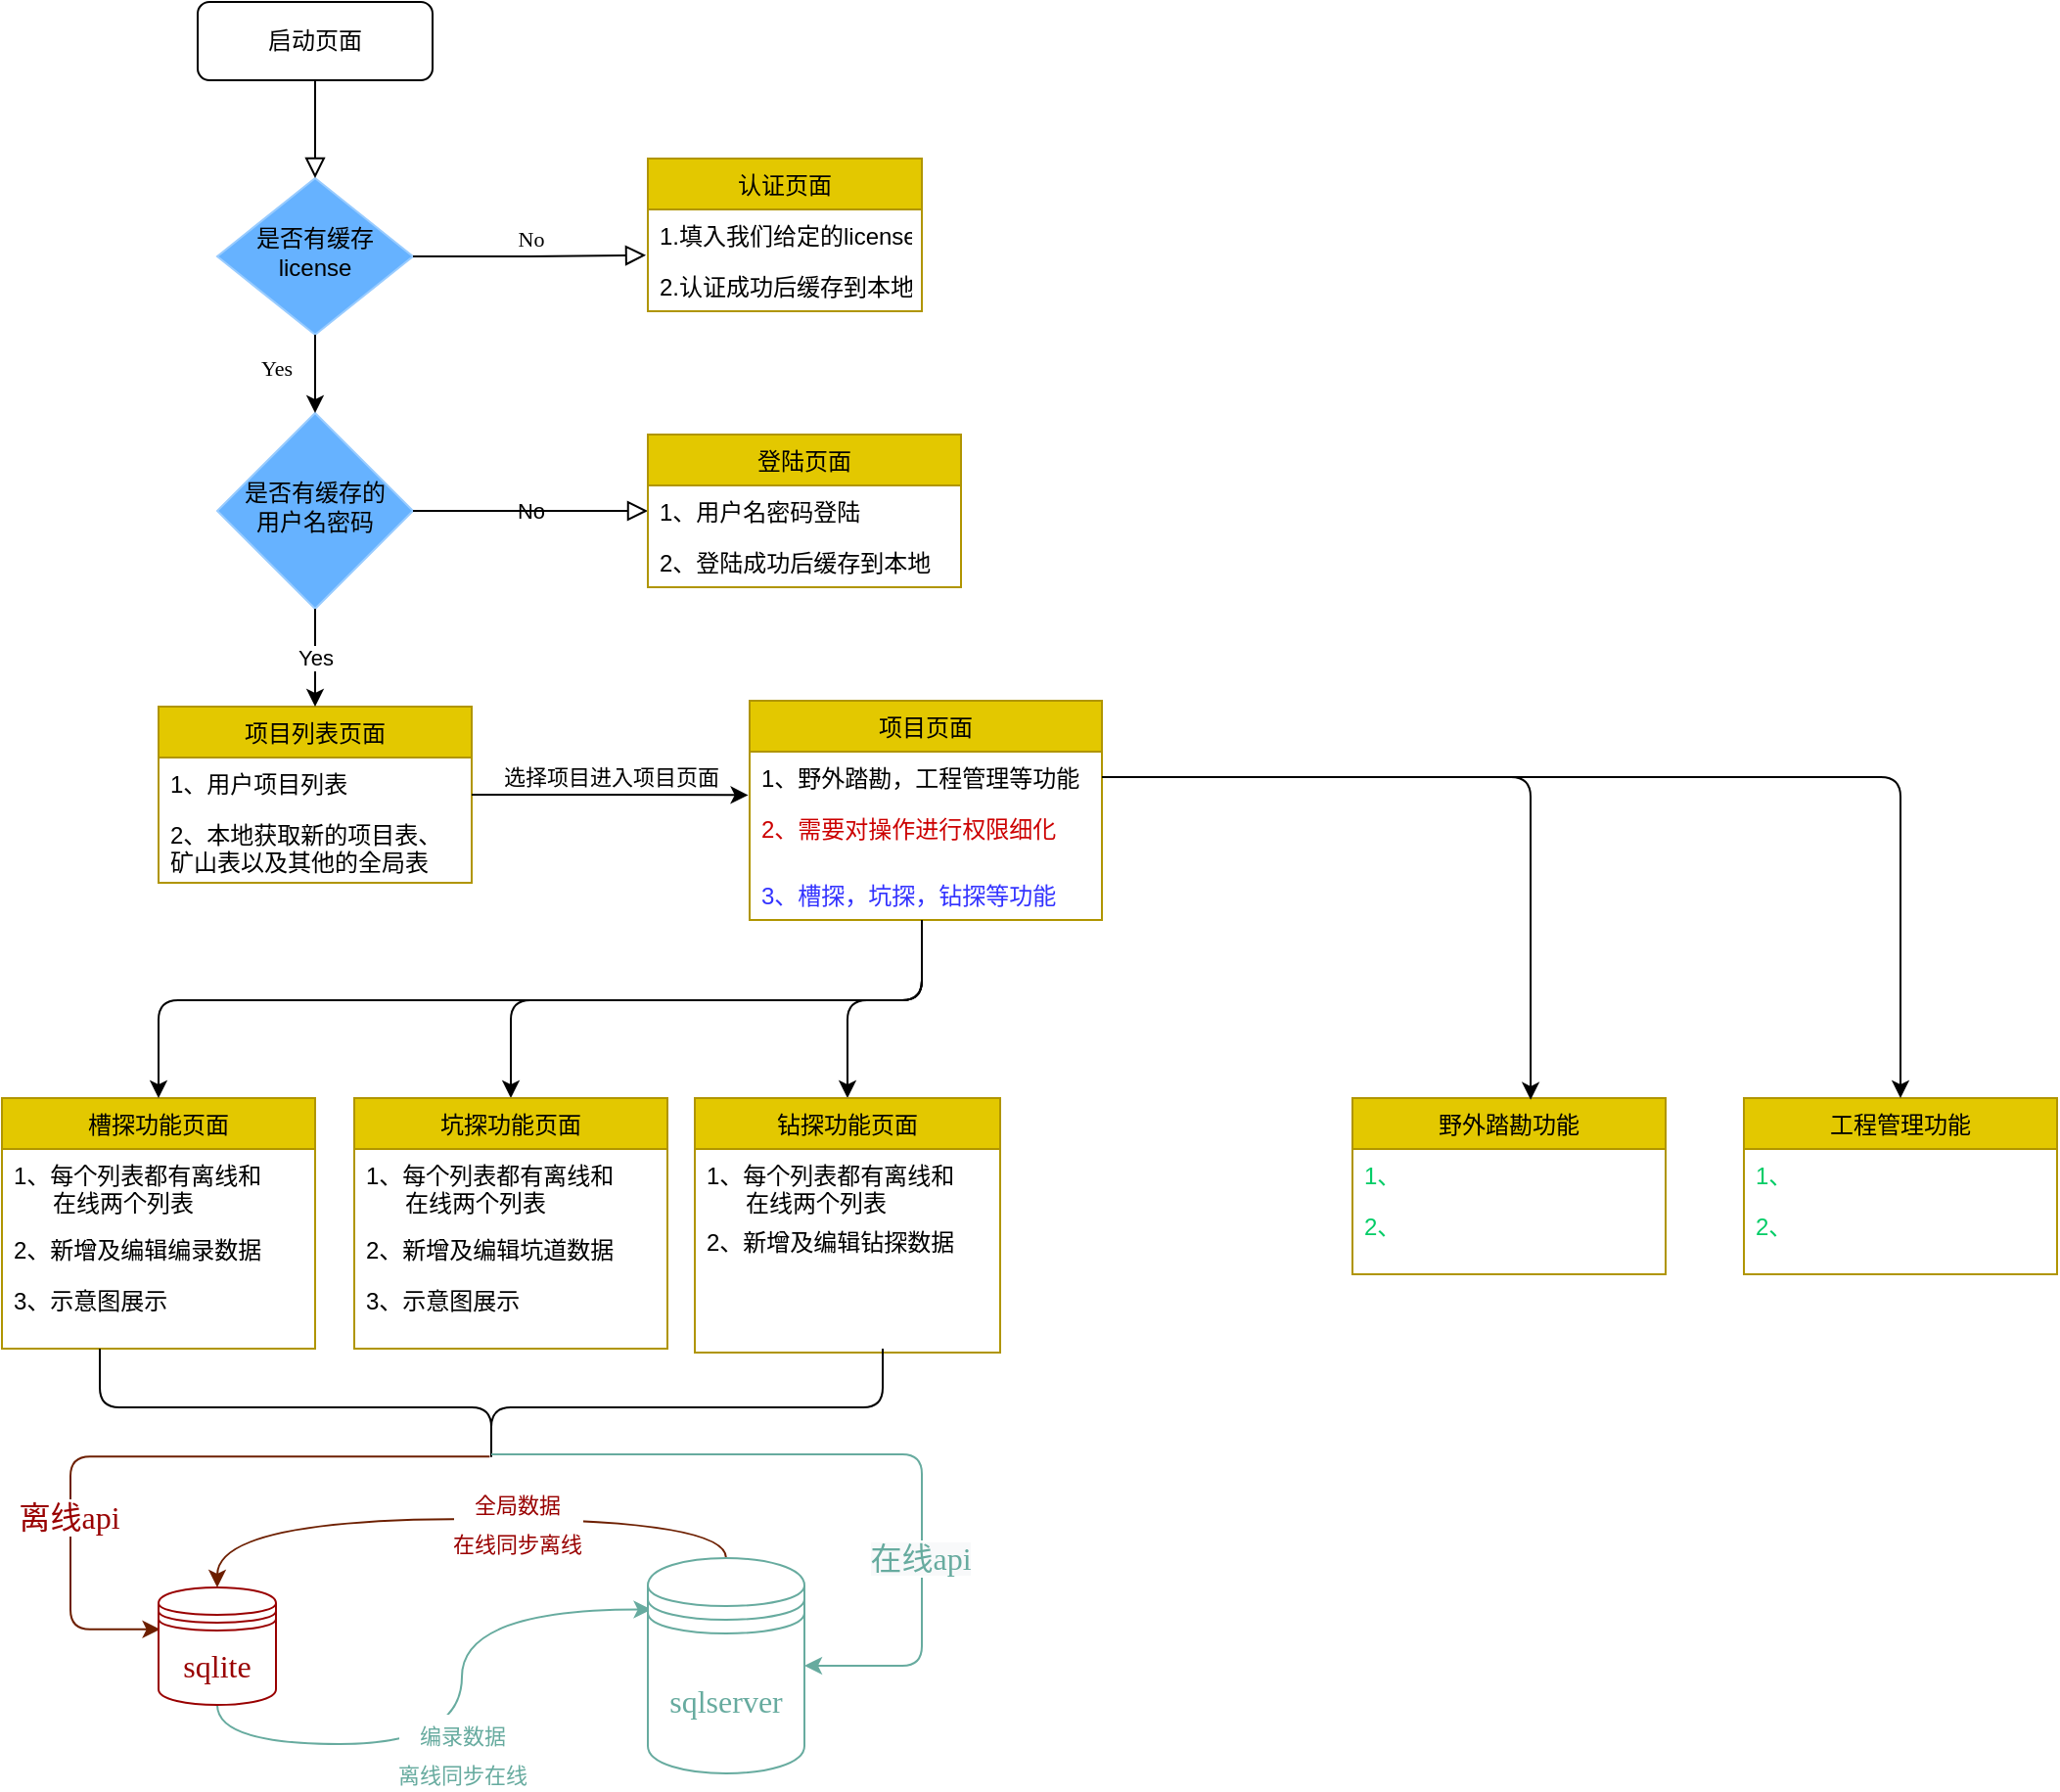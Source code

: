 <mxfile version="14.9.8" type="github">
  <diagram id="C5RBs43oDa-KdzZeNtuy" name="Page-1">
    <mxGraphModel dx="2214" dy="1182" grid="1" gridSize="10" guides="1" tooltips="1" connect="1" arrows="1" fold="1" page="1" pageScale="1" pageWidth="827" pageHeight="1169" math="0" shadow="0">
      <root>
        <mxCell id="WIyWlLk6GJQsqaUBKTNV-0" />
        <mxCell id="WIyWlLk6GJQsqaUBKTNV-1" parent="WIyWlLk6GJQsqaUBKTNV-0" />
        <mxCell id="WIyWlLk6GJQsqaUBKTNV-3" value="启动页面" style="rounded=1;whiteSpace=wrap;html=1;fontSize=12;glass=0;strokeWidth=1;shadow=0;" parent="WIyWlLk6GJQsqaUBKTNV-1" vertex="1">
          <mxGeometry x="160" y="80" width="120" height="40" as="geometry" />
        </mxCell>
        <mxCell id="WIyWlLk6GJQsqaUBKTNV-6" value="是否有缓存license" style="rhombus;whiteSpace=wrap;html=1;shadow=0;fontFamily=Helvetica;fontSize=12;align=center;strokeWidth=1;spacing=6;spacingTop=-4;strokeColor=#99CCFF;fillColor=#66B2FF;" parent="WIyWlLk6GJQsqaUBKTNV-1" vertex="1">
          <mxGeometry x="170" y="170" width="100" height="80" as="geometry" />
        </mxCell>
        <mxCell id="WIyWlLk6GJQsqaUBKTNV-2" value="" style="rounded=0;html=1;jettySize=auto;orthogonalLoop=1;fontSize=11;endArrow=block;endFill=0;endSize=8;strokeWidth=1;shadow=0;labelBackgroundColor=none;edgeStyle=orthogonalEdgeStyle;" parent="WIyWlLk6GJQsqaUBKTNV-1" source="WIyWlLk6GJQsqaUBKTNV-3" target="WIyWlLk6GJQsqaUBKTNV-6" edge="1">
          <mxGeometry x="140" y="80" as="geometry" />
        </mxCell>
        <mxCell id="s53GaADTymucV1CLrys7-7" value="是否有缓存的&lt;br&gt;用户名密码" style="rhombus;whiteSpace=wrap;html=1;shadow=0;fontFamily=Helvetica;fontSize=12;align=center;strokeWidth=1;spacing=6;spacingTop=-4;strokeColor=#99CCFF;fillColor=#66B2FF;" vertex="1" parent="WIyWlLk6GJQsqaUBKTNV-1">
          <mxGeometry x="170" y="290" width="100" height="100" as="geometry" />
        </mxCell>
        <mxCell id="s53GaADTymucV1CLrys7-15" style="edgeStyle=orthogonalEdgeStyle;rounded=0;orthogonalLoop=1;jettySize=auto;html=1;exitX=0.5;exitY=1;exitDx=0;exitDy=0;fontStyle=0;labelBorderColor=#000000;" edge="1" parent="WIyWlLk6GJQsqaUBKTNV-1" source="WIyWlLk6GJQsqaUBKTNV-6" target="s53GaADTymucV1CLrys7-7">
          <mxGeometry x="140" y="80" as="geometry" />
        </mxCell>
        <mxCell id="s53GaADTymucV1CLrys7-47" value="Yes" style="edgeLabel;html=1;align=center;verticalAlign=middle;resizable=0;points=[];fontFamily=Verdana;" vertex="1" connectable="0" parent="s53GaADTymucV1CLrys7-15">
          <mxGeometry x="-0.184" relative="1" as="geometry">
            <mxPoint x="-20" as="offset" />
          </mxGeometry>
        </mxCell>
        <mxCell id="s53GaADTymucV1CLrys7-10" value="No" style="edgeStyle=orthogonalEdgeStyle;rounded=0;html=1;jettySize=auto;orthogonalLoop=1;fontSize=11;endArrow=block;endFill=0;endSize=8;strokeWidth=1;shadow=0;labelBackgroundColor=none;entryX=0;entryY=0.5;entryDx=0;entryDy=0;" edge="1" target="s53GaADTymucV1CLrys7-27" parent="WIyWlLk6GJQsqaUBKTNV-1" source="s53GaADTymucV1CLrys7-7">
          <mxGeometry x="140" y="80" as="geometry">
            <mxPoint as="offset" />
            <mxPoint x="270" y="340" as="sourcePoint" />
            <mxPoint x="420" y="330" as="targetPoint" />
          </mxGeometry>
        </mxCell>
        <mxCell id="s53GaADTymucV1CLrys7-19" value="认证页面" style="swimlane;fontStyle=0;childLayout=stackLayout;horizontal=1;startSize=26;horizontalStack=0;resizeParent=1;resizeParentMax=0;resizeLast=0;collapsible=1;marginBottom=0;fillColor=#e3c800;strokeColor=#B09500;fontColor=#000000;" vertex="1" parent="WIyWlLk6GJQsqaUBKTNV-1">
          <mxGeometry x="390" y="160" width="140" height="78" as="geometry" />
        </mxCell>
        <mxCell id="s53GaADTymucV1CLrys7-20" value="1.填入我们给定的license" style="text;strokeColor=none;fillColor=none;align=left;verticalAlign=top;spacingLeft=4;spacingRight=4;overflow=hidden;rotatable=0;points=[[0,0.5],[1,0.5]];portConstraint=eastwest;" vertex="1" parent="s53GaADTymucV1CLrys7-19">
          <mxGeometry y="26" width="140" height="26" as="geometry" />
        </mxCell>
        <mxCell id="s53GaADTymucV1CLrys7-21" value="2.认证成功后缓存到本地" style="text;strokeColor=none;fillColor=none;align=left;verticalAlign=top;spacingLeft=4;spacingRight=4;overflow=hidden;rotatable=0;points=[[0,0.5],[1,0.5]];portConstraint=eastwest;" vertex="1" parent="s53GaADTymucV1CLrys7-19">
          <mxGeometry y="52" width="140" height="26" as="geometry" />
        </mxCell>
        <mxCell id="WIyWlLk6GJQsqaUBKTNV-5" value="No" style="edgeStyle=orthogonalEdgeStyle;rounded=0;html=1;jettySize=auto;orthogonalLoop=1;fontSize=11;endArrow=block;endFill=0;endSize=8;strokeWidth=1;shadow=0;labelBackgroundColor=none;entryX=-0.007;entryY=-0.1;entryDx=0;entryDy=0;entryPerimeter=0;fontFamily=Verdana;verticalAlign=bottom;" parent="WIyWlLk6GJQsqaUBKTNV-1" source="WIyWlLk6GJQsqaUBKTNV-6" target="s53GaADTymucV1CLrys7-21" edge="1">
          <mxGeometry x="140" y="80" as="geometry">
            <mxPoint as="offset" />
            <mxPoint x="320" y="210" as="targetPoint" />
          </mxGeometry>
        </mxCell>
        <mxCell id="s53GaADTymucV1CLrys7-26" value="登陆页面" style="swimlane;fontStyle=0;childLayout=stackLayout;horizontal=1;startSize=26;horizontalStack=0;resizeParent=1;resizeParentMax=0;resizeLast=0;collapsible=1;marginBottom=0;strokeColor=#B09500;fillColor=#e3c800;" vertex="1" parent="WIyWlLk6GJQsqaUBKTNV-1">
          <mxGeometry x="390" y="301" width="160" height="78" as="geometry" />
        </mxCell>
        <mxCell id="s53GaADTymucV1CLrys7-27" value="1、用户名密码登陆" style="text;strokeColor=none;fillColor=none;align=left;verticalAlign=top;spacingLeft=4;spacingRight=4;overflow=hidden;rotatable=0;points=[[0,0.5],[1,0.5]];portConstraint=eastwest;" vertex="1" parent="s53GaADTymucV1CLrys7-26">
          <mxGeometry y="26" width="160" height="26" as="geometry" />
        </mxCell>
        <mxCell id="s53GaADTymucV1CLrys7-28" value="2、登陆成功后缓存到本地" style="text;strokeColor=none;fillColor=none;align=left;verticalAlign=top;spacingLeft=4;spacingRight=4;overflow=hidden;rotatable=0;points=[[0,0.5],[1,0.5]];portConstraint=eastwest;" vertex="1" parent="s53GaADTymucV1CLrys7-26">
          <mxGeometry y="52" width="160" height="26" as="geometry" />
        </mxCell>
        <mxCell id="s53GaADTymucV1CLrys7-29" value="项目列表页面" style="swimlane;fontStyle=0;childLayout=stackLayout;horizontal=1;startSize=26;horizontalStack=0;resizeParent=1;resizeParentMax=0;resizeLast=0;collapsible=1;marginBottom=0;strokeColor=#B09500;fillColor=#e3c800;" vertex="1" parent="WIyWlLk6GJQsqaUBKTNV-1">
          <mxGeometry x="140" y="440" width="160" height="90" as="geometry" />
        </mxCell>
        <mxCell id="s53GaADTymucV1CLrys7-30" value="1、用户项目列表" style="text;strokeColor=none;fillColor=none;align=left;verticalAlign=top;spacingLeft=4;spacingRight=4;overflow=hidden;rotatable=0;points=[[0,0.5],[1,0.5]];portConstraint=eastwest;" vertex="1" parent="s53GaADTymucV1CLrys7-29">
          <mxGeometry y="26" width="160" height="26" as="geometry" />
        </mxCell>
        <mxCell id="s53GaADTymucV1CLrys7-31" value="2、本地获取新的项目表、&#xa;矿山表以及其他的全局表&#xa;" style="text;strokeColor=none;fillColor=none;align=left;verticalAlign=top;spacingLeft=4;spacingRight=4;overflow=hidden;rotatable=0;points=[[0,0.5],[1,0.5]];portConstraint=eastwest;" vertex="1" parent="s53GaADTymucV1CLrys7-29">
          <mxGeometry y="52" width="160" height="38" as="geometry" />
        </mxCell>
        <mxCell id="s53GaADTymucV1CLrys7-3" value="Yes" style="edgeStyle=orthogonalEdgeStyle;rounded=0;orthogonalLoop=1;jettySize=auto;html=1;entryX=0.5;entryY=0;entryDx=0;entryDy=0;entryPerimeter=0;" edge="1" parent="WIyWlLk6GJQsqaUBKTNV-1" source="s53GaADTymucV1CLrys7-7" target="s53GaADTymucV1CLrys7-29">
          <mxGeometry x="140" y="80" as="geometry">
            <mxPoint x="170" y="290" as="sourcePoint" />
            <mxPoint x="220" y="430" as="targetPoint" />
            <mxPoint as="offset" />
          </mxGeometry>
        </mxCell>
        <mxCell id="s53GaADTymucV1CLrys7-52" value="项目页面" style="swimlane;fontStyle=0;childLayout=stackLayout;horizontal=1;startSize=26;horizontalStack=0;resizeParent=1;resizeParentMax=0;resizeLast=0;collapsible=1;marginBottom=0;strokeColor=#B09500;fillColor=#e3c800;" vertex="1" parent="WIyWlLk6GJQsqaUBKTNV-1">
          <mxGeometry x="442" y="437" width="180" height="112" as="geometry" />
        </mxCell>
        <mxCell id="s53GaADTymucV1CLrys7-53" value="1、野外踏勘，工程管理等功能" style="text;strokeColor=none;fillColor=none;align=left;verticalAlign=top;spacingLeft=4;spacingRight=4;overflow=hidden;rotatable=0;points=[[0,0.5],[1,0.5]];portConstraint=eastwest;" vertex="1" parent="s53GaADTymucV1CLrys7-52">
          <mxGeometry y="26" width="180" height="26" as="geometry" />
        </mxCell>
        <mxCell id="s53GaADTymucV1CLrys7-54" value="2、需要对操作进行权限细化" style="text;strokeColor=none;fillColor=none;align=left;verticalAlign=top;spacingLeft=4;spacingRight=4;overflow=hidden;rotatable=0;points=[[0,0.5],[1,0.5]];portConstraint=eastwest;fontColor=#CC0000;" vertex="1" parent="s53GaADTymucV1CLrys7-52">
          <mxGeometry y="52" width="180" height="34" as="geometry" />
        </mxCell>
        <mxCell id="s53GaADTymucV1CLrys7-60" value="3、槽探，坑探，钻探等功能" style="text;strokeColor=none;fillColor=none;align=left;verticalAlign=top;spacingLeft=4;spacingRight=4;overflow=hidden;rotatable=0;points=[[0,0.5],[1,0.5]];portConstraint=eastwest;fontColor=#3333FF;" vertex="1" parent="s53GaADTymucV1CLrys7-52">
          <mxGeometry y="86" width="180" height="26" as="geometry" />
        </mxCell>
        <mxCell id="s53GaADTymucV1CLrys7-67" value="" style="edgeStyle=elbowEdgeStyle;elbow=vertical;endArrow=classic;html=1;fontFamily=Verdana;fontColor=#3333FF;verticalAlign=bottom;" edge="1" parent="s53GaADTymucV1CLrys7-52" target="s53GaADTymucV1CLrys7-73">
          <mxGeometry width="50" height="50" relative="1" as="geometry">
            <mxPoint x="88" y="113" as="sourcePoint" />
            <mxPoint x="-102" y="203" as="targetPoint" />
            <Array as="points">
              <mxPoint x="-292" y="153" />
              <mxPoint x="-92" y="153" />
            </Array>
          </mxGeometry>
        </mxCell>
        <mxCell id="s53GaADTymucV1CLrys7-68" value="" style="edgeStyle=elbowEdgeStyle;elbow=vertical;endArrow=classic;html=1;fontFamily=Verdana;fontColor=#3333FF;verticalAlign=bottom;entryX=0.5;entryY=0;entryDx=0;entryDy=0;" edge="1" parent="s53GaADTymucV1CLrys7-52" target="s53GaADTymucV1CLrys7-76">
          <mxGeometry width="50" height="50" relative="1" as="geometry">
            <mxPoint x="88" y="113" as="sourcePoint" />
            <mxPoint x="38" y="193" as="targetPoint" />
            <Array as="points">
              <mxPoint x="48" y="153" />
              <mxPoint x="-292" y="153" />
              <mxPoint x="-92" y="153" />
            </Array>
          </mxGeometry>
        </mxCell>
        <mxCell id="s53GaADTymucV1CLrys7-51" value="选择项目进入项目页面" style="edgeStyle=orthogonalEdgeStyle;rounded=0;orthogonalLoop=1;jettySize=auto;html=1;fontFamily=Verdana;verticalAlign=bottom;entryX=-0.004;entryY=0.854;entryDx=0;entryDy=0;entryPerimeter=0;" edge="1" parent="WIyWlLk6GJQsqaUBKTNV-1" source="s53GaADTymucV1CLrys7-29" target="s53GaADTymucV1CLrys7-53">
          <mxGeometry x="140" y="80" as="geometry">
            <mxPoint x="540" y="485" as="targetPoint" />
          </mxGeometry>
        </mxCell>
        <mxCell id="s53GaADTymucV1CLrys7-69" value="槽探功能页面" style="swimlane;fontStyle=0;childLayout=stackLayout;horizontal=1;startSize=26;horizontalStack=0;resizeParent=1;resizeParentMax=0;resizeLast=0;collapsible=1;marginBottom=0;strokeColor=#B09500;fillColor=#e3c800;" vertex="1" parent="WIyWlLk6GJQsqaUBKTNV-1">
          <mxGeometry x="60" y="640" width="160" height="128" as="geometry" />
        </mxCell>
        <mxCell id="s53GaADTymucV1CLrys7-107" value="1、每个列表都有离线和&#xa;      在线两个列表" style="text;strokeColor=none;fillColor=none;align=left;verticalAlign=top;spacingLeft=4;spacingRight=4;overflow=hidden;rotatable=0;points=[[0,0.5],[1,0.5]];portConstraint=eastwest;" vertex="1" parent="s53GaADTymucV1CLrys7-69">
          <mxGeometry y="26" width="160" height="38" as="geometry" />
        </mxCell>
        <mxCell id="s53GaADTymucV1CLrys7-70" value="2、新增及编辑编录数据" style="text;strokeColor=none;fillColor=none;align=left;verticalAlign=top;spacingLeft=4;spacingRight=4;overflow=hidden;rotatable=0;points=[[0,0.5],[1,0.5]];portConstraint=eastwest;" vertex="1" parent="s53GaADTymucV1CLrys7-69">
          <mxGeometry y="64" width="160" height="26" as="geometry" />
        </mxCell>
        <mxCell id="s53GaADTymucV1CLrys7-71" value="3、示意图展示&#xa;" style="text;strokeColor=none;fillColor=none;align=left;verticalAlign=top;spacingLeft=4;spacingRight=4;overflow=hidden;rotatable=0;points=[[0,0.5],[1,0.5]];portConstraint=eastwest;" vertex="1" parent="s53GaADTymucV1CLrys7-69">
          <mxGeometry y="90" width="160" height="38" as="geometry" />
        </mxCell>
        <mxCell id="s53GaADTymucV1CLrys7-73" value="坑探功能页面" style="swimlane;fontStyle=0;childLayout=stackLayout;horizontal=1;startSize=26;horizontalStack=0;resizeParent=1;resizeParentMax=0;resizeLast=0;collapsible=1;marginBottom=0;strokeColor=#B09500;fillColor=#e3c800;" vertex="1" parent="WIyWlLk6GJQsqaUBKTNV-1">
          <mxGeometry x="240" y="640" width="160" height="128" as="geometry" />
        </mxCell>
        <mxCell id="s53GaADTymucV1CLrys7-109" value="1、每个列表都有离线和&#xa;      在线两个列表" style="text;strokeColor=none;fillColor=none;align=left;verticalAlign=top;spacingLeft=4;spacingRight=4;overflow=hidden;rotatable=0;points=[[0,0.5],[1,0.5]];portConstraint=eastwest;" vertex="1" parent="s53GaADTymucV1CLrys7-73">
          <mxGeometry y="26" width="160" height="38" as="geometry" />
        </mxCell>
        <mxCell id="s53GaADTymucV1CLrys7-74" value="2、新增及编辑坑道数据" style="text;strokeColor=none;fillColor=none;align=left;verticalAlign=top;spacingLeft=4;spacingRight=4;overflow=hidden;rotatable=0;points=[[0,0.5],[1,0.5]];portConstraint=eastwest;" vertex="1" parent="s53GaADTymucV1CLrys7-73">
          <mxGeometry y="64" width="160" height="26" as="geometry" />
        </mxCell>
        <mxCell id="s53GaADTymucV1CLrys7-75" value="3、示意图展示" style="text;strokeColor=none;fillColor=none;align=left;verticalAlign=top;spacingLeft=4;spacingRight=4;overflow=hidden;rotatable=0;points=[[0,0.5],[1,0.5]];portConstraint=eastwest;" vertex="1" parent="s53GaADTymucV1CLrys7-73">
          <mxGeometry y="90" width="160" height="38" as="geometry" />
        </mxCell>
        <mxCell id="s53GaADTymucV1CLrys7-76" value="钻探功能页面" style="swimlane;fontStyle=0;childLayout=stackLayout;horizontal=1;startSize=26;horizontalStack=0;resizeParent=1;resizeParentMax=0;resizeLast=0;collapsible=1;marginBottom=0;strokeColor=#B09500;fillColor=#e3c800;" vertex="1" parent="WIyWlLk6GJQsqaUBKTNV-1">
          <mxGeometry x="414" y="640" width="156" height="130" as="geometry" />
        </mxCell>
        <mxCell id="s53GaADTymucV1CLrys7-77" value="1、每个列表都有离线和&#xa;      在线两个列表" style="text;strokeColor=none;fillColor=none;align=left;verticalAlign=top;spacingLeft=4;spacingRight=4;overflow=hidden;rotatable=0;points=[[0,0.5],[1,0.5]];portConstraint=eastwest;" vertex="1" parent="s53GaADTymucV1CLrys7-76">
          <mxGeometry y="26" width="156" height="34" as="geometry" />
        </mxCell>
        <mxCell id="s53GaADTymucV1CLrys7-112" value="2、新增及编辑钻探数据" style="text;strokeColor=none;fillColor=none;align=left;verticalAlign=top;spacingLeft=4;spacingRight=4;overflow=hidden;rotatable=0;points=[[0,0.5],[1,0.5]];portConstraint=eastwest;" vertex="1" parent="s53GaADTymucV1CLrys7-76">
          <mxGeometry y="60" width="156" height="70" as="geometry" />
        </mxCell>
        <mxCell id="s53GaADTymucV1CLrys7-81" value="野外踏勘功能" style="swimlane;fontStyle=0;childLayout=stackLayout;horizontal=1;startSize=26;horizontalStack=0;resizeParent=1;resizeParentMax=0;resizeLast=0;collapsible=1;marginBottom=0;strokeColor=#B09500;fillColor=#e3c800;" vertex="1" parent="WIyWlLk6GJQsqaUBKTNV-1">
          <mxGeometry x="750" y="640" width="160" height="90" as="geometry" />
        </mxCell>
        <mxCell id="s53GaADTymucV1CLrys7-82" value="1、" style="text;strokeColor=none;fillColor=none;align=left;verticalAlign=top;spacingLeft=4;spacingRight=4;overflow=hidden;rotatable=0;points=[[0,0.5],[1,0.5]];portConstraint=eastwest;fontColor=#00CC66;" vertex="1" parent="s53GaADTymucV1CLrys7-81">
          <mxGeometry y="26" width="160" height="26" as="geometry" />
        </mxCell>
        <mxCell id="s53GaADTymucV1CLrys7-83" value="2、" style="text;strokeColor=none;fillColor=none;align=left;verticalAlign=top;spacingLeft=4;spacingRight=4;overflow=hidden;rotatable=0;points=[[0,0.5],[1,0.5]];portConstraint=eastwest;fontColor=#00CC66;" vertex="1" parent="s53GaADTymucV1CLrys7-81">
          <mxGeometry y="52" width="160" height="38" as="geometry" />
        </mxCell>
        <mxCell id="s53GaADTymucV1CLrys7-84" value="工程管理功能" style="swimlane;fontStyle=0;childLayout=stackLayout;horizontal=1;startSize=26;horizontalStack=0;resizeParent=1;resizeParentMax=0;resizeLast=0;collapsible=1;marginBottom=0;strokeColor=#B09500;fillColor=#e3c800;" vertex="1" parent="WIyWlLk6GJQsqaUBKTNV-1">
          <mxGeometry x="950" y="640" width="160" height="90" as="geometry" />
        </mxCell>
        <mxCell id="s53GaADTymucV1CLrys7-85" value="1、" style="text;strokeColor=none;fillColor=none;align=left;verticalAlign=top;spacingLeft=4;spacingRight=4;overflow=hidden;rotatable=0;points=[[0,0.5],[1,0.5]];portConstraint=eastwest;fontColor=#00CC66;" vertex="1" parent="s53GaADTymucV1CLrys7-84">
          <mxGeometry y="26" width="160" height="26" as="geometry" />
        </mxCell>
        <mxCell id="s53GaADTymucV1CLrys7-86" value="2、" style="text;strokeColor=none;fillColor=none;align=left;verticalAlign=top;spacingLeft=4;spacingRight=4;overflow=hidden;rotatable=0;points=[[0,0.5],[1,0.5]];portConstraint=eastwest;fontColor=#00CC66;" vertex="1" parent="s53GaADTymucV1CLrys7-84">
          <mxGeometry y="52" width="160" height="38" as="geometry" />
        </mxCell>
        <mxCell id="s53GaADTymucV1CLrys7-65" value="" style="edgeStyle=elbowEdgeStyle;elbow=vertical;endArrow=classic;html=1;fontFamily=Verdana;fontColor=#3333FF;verticalAlign=bottom;entryX=0.5;entryY=0;entryDx=0;entryDy=0;" edge="1" parent="WIyWlLk6GJQsqaUBKTNV-1" source="s53GaADTymucV1CLrys7-60" target="s53GaADTymucV1CLrys7-69">
          <mxGeometry width="50" height="50" relative="1" as="geometry">
            <mxPoint x="440" y="550" as="sourcePoint" />
            <mxPoint x="140" y="640" as="targetPoint" />
            <Array as="points">
              <mxPoint x="530" y="590" />
              <mxPoint x="500" y="590" />
              <mxPoint x="140" y="580" />
              <mxPoint x="340" y="580" />
            </Array>
          </mxGeometry>
        </mxCell>
        <mxCell id="s53GaADTymucV1CLrys7-79" value="" style="edgeStyle=segmentEdgeStyle;endArrow=classic;html=1;fontFamily=Verdana;fontColor=#CC0000;verticalAlign=bottom;entryX=0.569;entryY=0.01;entryDx=0;entryDy=0;entryPerimeter=0;" edge="1" parent="WIyWlLk6GJQsqaUBKTNV-1" source="s53GaADTymucV1CLrys7-53" target="s53GaADTymucV1CLrys7-81">
          <mxGeometry width="50" height="50" relative="1" as="geometry">
            <mxPoint x="610" y="520" as="sourcePoint" />
            <mxPoint x="790" y="640" as="targetPoint" />
          </mxGeometry>
        </mxCell>
        <mxCell id="s53GaADTymucV1CLrys7-80" value="" style="edgeStyle=segmentEdgeStyle;endArrow=classic;html=1;fontFamily=Verdana;fontColor=#CC0000;verticalAlign=bottom;exitX=1;exitY=0.5;exitDx=0;exitDy=0;entryX=0.5;entryY=0;entryDx=0;entryDy=0;" edge="1" parent="WIyWlLk6GJQsqaUBKTNV-1" source="s53GaADTymucV1CLrys7-53" target="s53GaADTymucV1CLrys7-84">
          <mxGeometry width="50" height="50" relative="1" as="geometry">
            <mxPoint x="1074" y="923.059" as="sourcePoint" />
            <mxPoint x="1000" y="630" as="targetPoint" />
          </mxGeometry>
        </mxCell>
        <mxCell id="s53GaADTymucV1CLrys7-93" value="" style="shape=curlyBracket;whiteSpace=wrap;html=1;rounded=1;fontFamily=Verdana;fontColor=#00CC66;fillColor=#FFFFFF;direction=north;" vertex="1" parent="WIyWlLk6GJQsqaUBKTNV-1">
          <mxGeometry x="110" y="768" width="400" height="60" as="geometry" />
        </mxCell>
        <mxCell id="s53GaADTymucV1CLrys7-99" value="" style="edgeStyle=elbowEdgeStyle;elbow=horizontal;endArrow=classic;html=1;fontFamily=Verdana;fontSize=16;fontColor=#990000;verticalAlign=bottom;fillColor=#a0522d;strokeColor=#6D1F00;exitX=0.081;exitY=0.498;exitDx=0;exitDy=0;exitPerimeter=0;entryX=0.013;entryY=0.357;entryDx=0;entryDy=0;entryPerimeter=0;" edge="1" parent="WIyWlLk6GJQsqaUBKTNV-1" source="s53GaADTymucV1CLrys7-93" target="s53GaADTymucV1CLrys7-103">
          <mxGeometry width="50" height="50" relative="1" as="geometry">
            <mxPoint x="308" y="826" as="sourcePoint" />
            <mxPoint x="165" y="922" as="targetPoint" />
            <Array as="points">
              <mxPoint x="95" y="826" />
            </Array>
          </mxGeometry>
        </mxCell>
        <mxCell id="s53GaADTymucV1CLrys7-100" value="离线api" style="edgeLabel;html=1;align=center;verticalAlign=middle;resizable=0;points=[];fontSize=16;fontFamily=Verdana;fontColor=#990000;" vertex="1" connectable="0" parent="s53GaADTymucV1CLrys7-99">
          <mxGeometry x="0.405" y="-1" relative="1" as="geometry">
            <mxPoint as="offset" />
          </mxGeometry>
        </mxCell>
        <mxCell id="s53GaADTymucV1CLrys7-101" value="" style="edgeStyle=elbowEdgeStyle;elbow=horizontal;endArrow=classic;html=1;fontFamily=Verdana;fontSize=16;verticalAlign=bottom;fillColor=#6d8764;exitX=0.1;exitY=0.5;exitDx=0;exitDy=0;exitPerimeter=0;fontColor=#67AB9F;strokeColor=#67AB9F;entryX=1;entryY=0.5;entryDx=0;entryDy=0;" edge="1" parent="WIyWlLk6GJQsqaUBKTNV-1" source="s53GaADTymucV1CLrys7-93" target="s53GaADTymucV1CLrys7-105">
          <mxGeometry width="50" height="50" relative="1" as="geometry">
            <mxPoint x="323" y="844" as="sourcePoint" />
            <mxPoint x="480" y="930" as="targetPoint" />
            <Array as="points">
              <mxPoint x="530" y="870" />
            </Array>
          </mxGeometry>
        </mxCell>
        <mxCell id="s53GaADTymucV1CLrys7-102" value="&lt;span style=&quot;background-color: rgb(248, 249, 250);&quot;&gt;在线api&lt;/span&gt;" style="edgeLabel;html=1;align=center;verticalAlign=middle;resizable=0;points=[];fontSize=16;fontFamily=Verdana;fontColor=#67AB9F;" vertex="1" connectable="0" parent="s53GaADTymucV1CLrys7-101">
          <mxGeometry x="0.405" y="-1" relative="1" as="geometry">
            <mxPoint as="offset" />
          </mxGeometry>
        </mxCell>
        <mxCell id="s53GaADTymucV1CLrys7-118" style="edgeStyle=orthogonalEdgeStyle;curved=1;rounded=0;orthogonalLoop=1;jettySize=auto;html=1;exitX=0.5;exitY=1;exitDx=0;exitDy=0;entryX=0.022;entryY=0.239;entryDx=0;entryDy=0;fontFamily=Verdana;fontSize=16;verticalAlign=bottom;entryPerimeter=0;strokeColor=#67AB9F;fontColor=#67AB9F;" edge="1" parent="WIyWlLk6GJQsqaUBKTNV-1" source="s53GaADTymucV1CLrys7-103" target="s53GaADTymucV1CLrys7-105">
          <mxGeometry relative="1" as="geometry" />
        </mxCell>
        <mxCell id="s53GaADTymucV1CLrys7-119" value="&lt;span style=&quot;font-size: 11px; text-align: left;&quot;&gt;编录数据&lt;br&gt;离线同步在线&lt;/span&gt;" style="edgeLabel;html=1;align=center;verticalAlign=middle;resizable=0;points=[];fontSize=16;fontFamily=Verdana;fontColor=#67AB9F;" vertex="1" connectable="0" parent="s53GaADTymucV1CLrys7-118">
          <mxGeometry x="-0.068" y="-4" relative="1" as="geometry">
            <mxPoint as="offset" />
          </mxGeometry>
        </mxCell>
        <mxCell id="s53GaADTymucV1CLrys7-103" value="&lt;font color=&quot;#990000&quot;&gt;sqlite&lt;/font&gt;" style="shape=datastore;whiteSpace=wrap;html=1;fontFamily=Verdana;fontSize=16;fontColor=#67AB9F;fillColor=#FFFFFF;strokeColor=#990000;" vertex="1" parent="WIyWlLk6GJQsqaUBKTNV-1">
          <mxGeometry x="140" y="890" width="60" height="60" as="geometry" />
        </mxCell>
        <mxCell id="s53GaADTymucV1CLrys7-120" style="edgeStyle=orthogonalEdgeStyle;curved=1;rounded=0;orthogonalLoop=1;jettySize=auto;html=1;exitX=0.5;exitY=0;exitDx=0;exitDy=0;entryX=0.5;entryY=0;entryDx=0;entryDy=0;fontFamily=Verdana;fontSize=16;fontColor=#67AB9F;verticalAlign=bottom;strokeColor=#6D1F00;fillColor=#a0522d;" edge="1" parent="WIyWlLk6GJQsqaUBKTNV-1" source="s53GaADTymucV1CLrys7-105" target="s53GaADTymucV1CLrys7-103">
          <mxGeometry relative="1" as="geometry" />
        </mxCell>
        <mxCell id="s53GaADTymucV1CLrys7-123" value="&lt;span style=&quot;font-size: 11px ; text-align: left&quot;&gt;&lt;font color=&quot;#990000&quot;&gt;全局数据&lt;br&gt;在线同步离线&lt;/font&gt;&lt;/span&gt;" style="edgeLabel;html=1;align=center;verticalAlign=middle;resizable=0;points=[];fontSize=16;fontFamily=Verdana;fontColor=#67AB9F;" vertex="1" connectable="0" parent="s53GaADTymucV1CLrys7-120">
          <mxGeometry x="-0.195" y="1" relative="1" as="geometry">
            <mxPoint as="offset" />
          </mxGeometry>
        </mxCell>
        <mxCell id="s53GaADTymucV1CLrys7-105" value="&lt;font&gt;sqlserver&lt;/font&gt;" style="shape=datastore;whiteSpace=wrap;html=1;fontFamily=Verdana;fontSize=16;fillColor=#FFFFFF;fontColor=#67AB9F;strokeColor=#67AB9F;" vertex="1" parent="WIyWlLk6GJQsqaUBKTNV-1">
          <mxGeometry x="390" y="875" width="80" height="110" as="geometry" />
        </mxCell>
      </root>
    </mxGraphModel>
  </diagram>
</mxfile>
